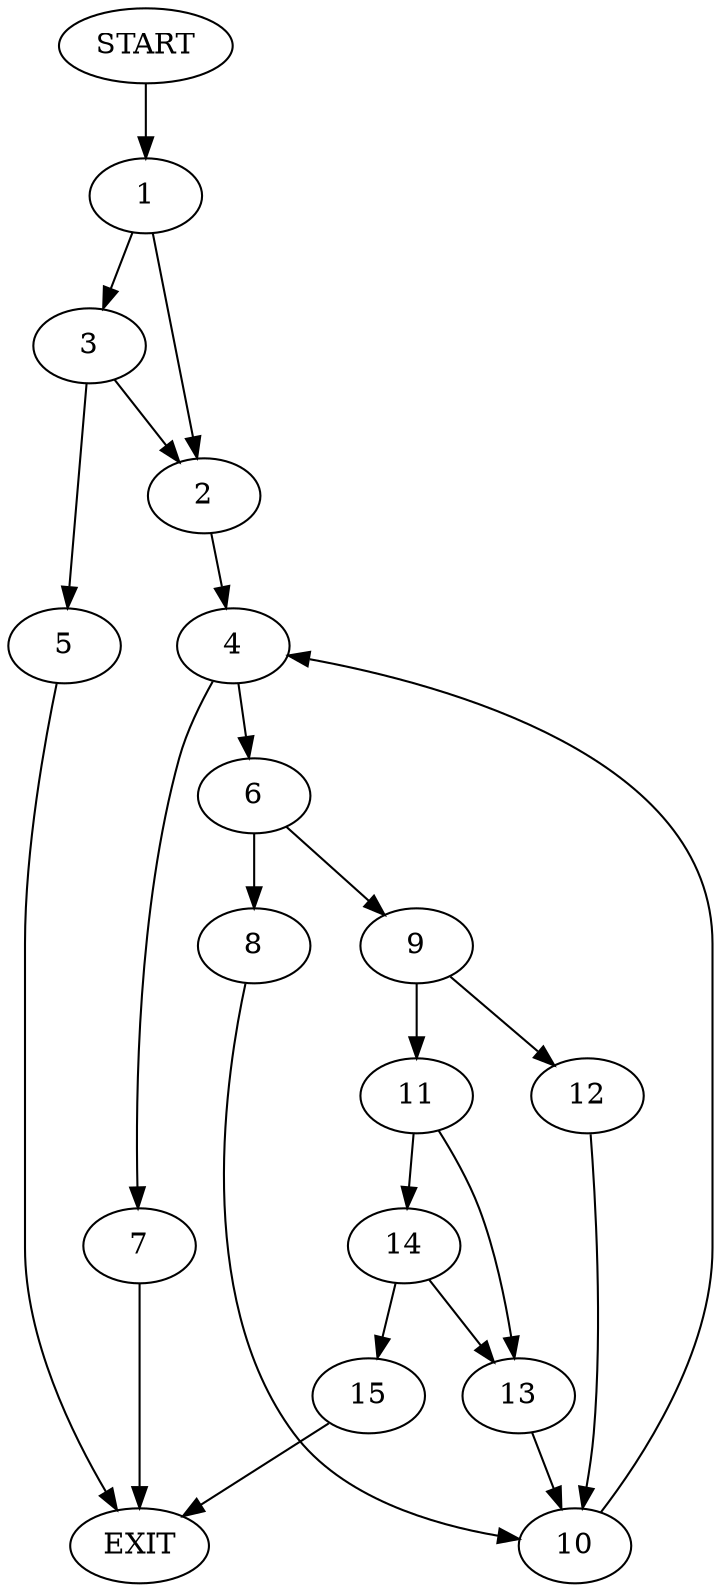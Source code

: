 digraph {
0 [label="START"]
16 [label="EXIT"]
0 -> 1
1 -> 2
1 -> 3
2 -> 4
3 -> 2
3 -> 5
5 -> 16
4 -> 6
4 -> 7
6 -> 8
6 -> 9
7 -> 16
8 -> 10
9 -> 11
9 -> 12
10 -> 4
11 -> 13
11 -> 14
12 -> 10
13 -> 10
14 -> 15
14 -> 13
15 -> 16
}
